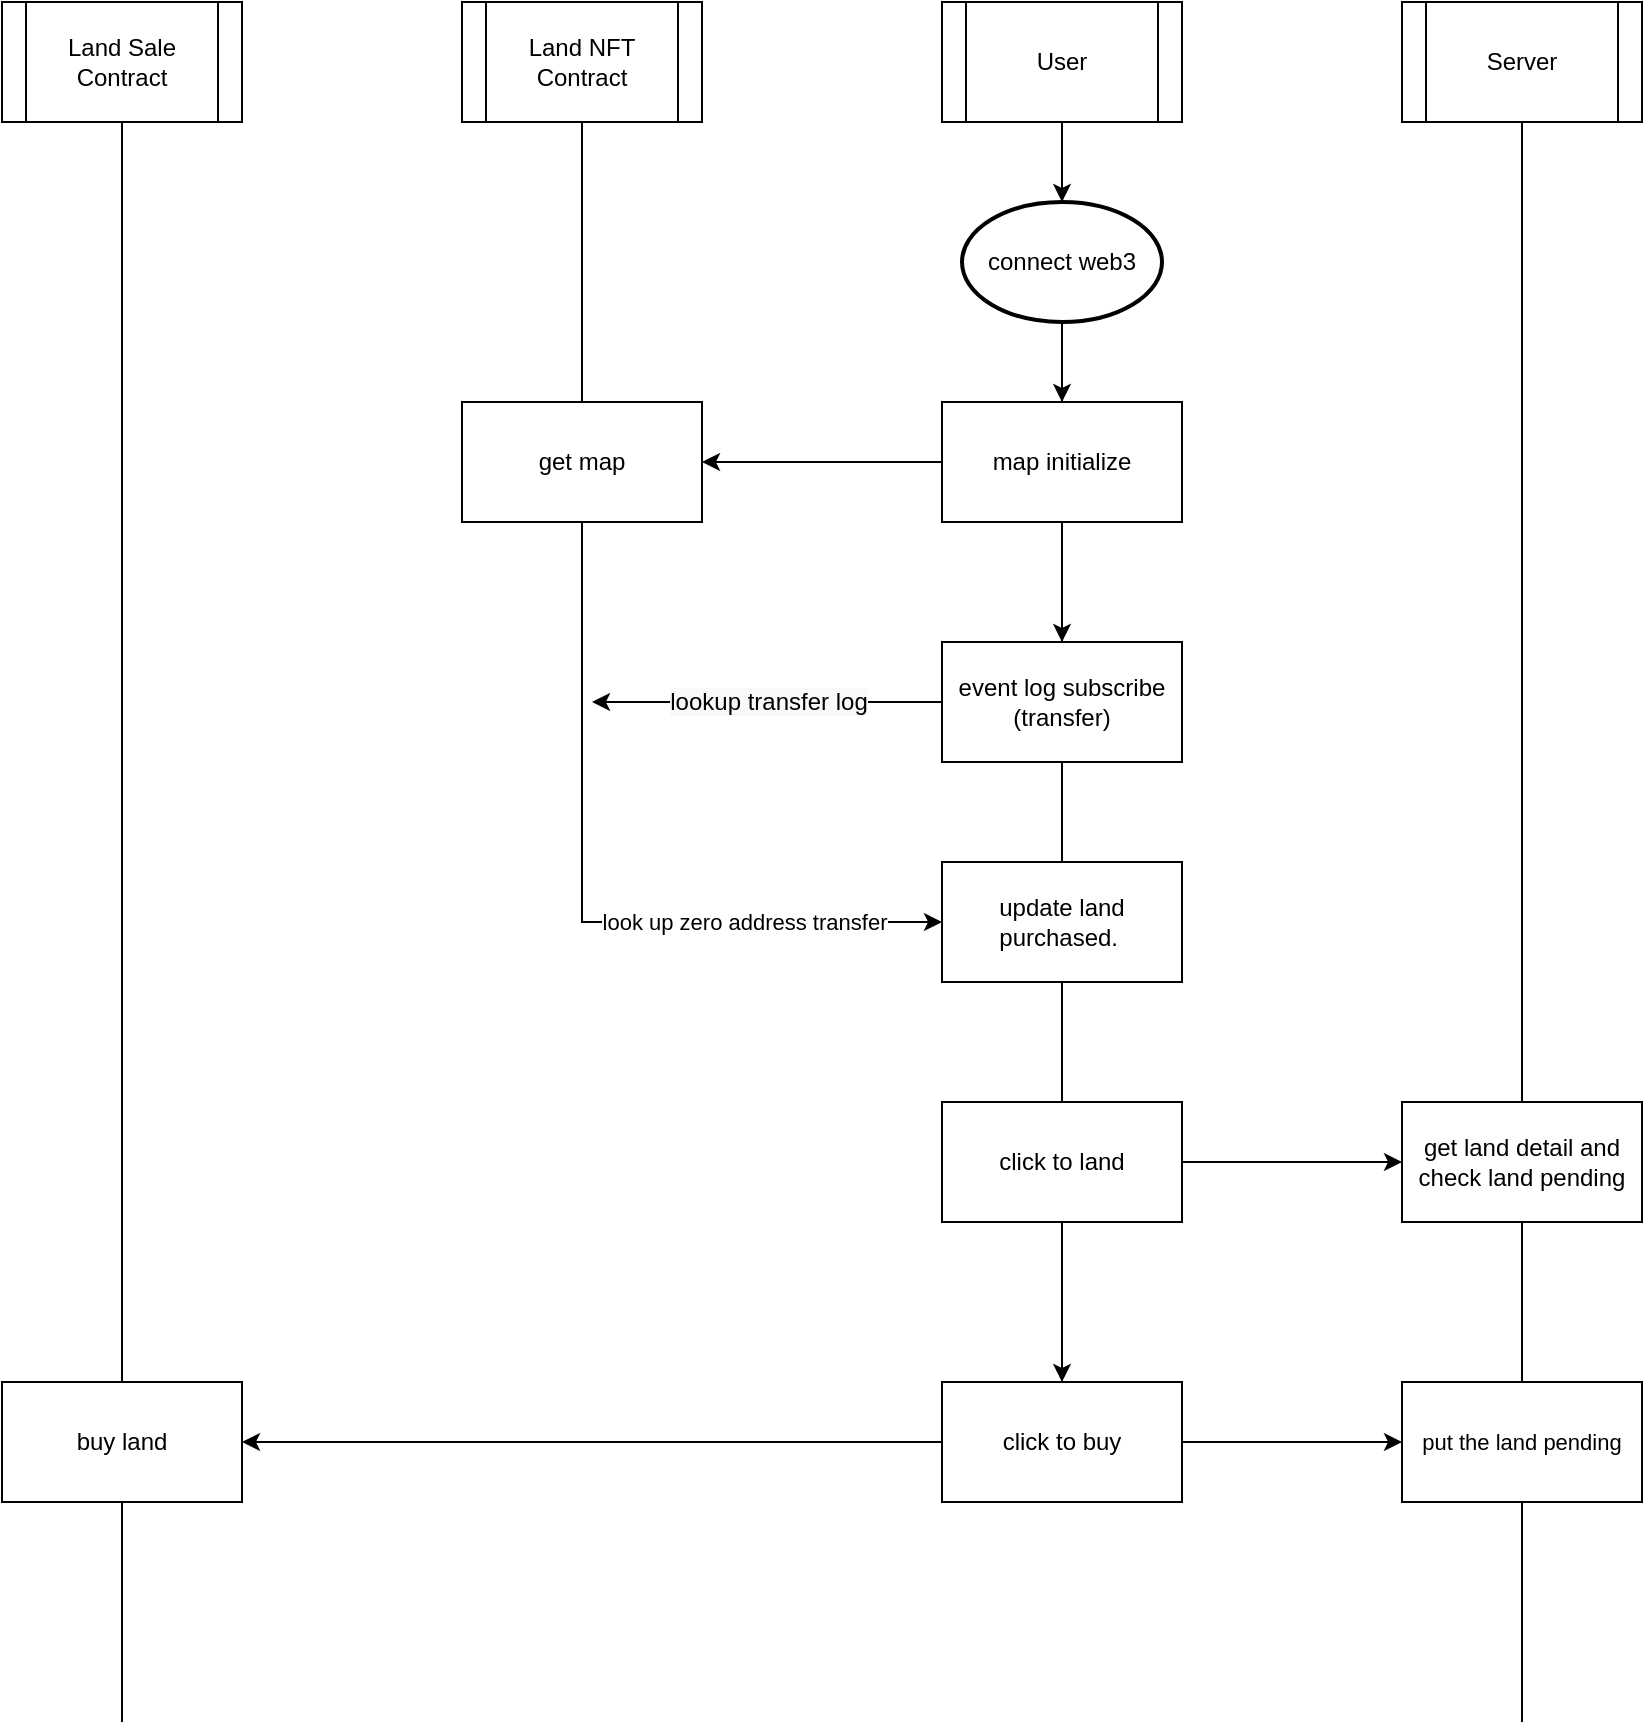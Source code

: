 <mxfile version="20.0.1" type="github">
  <diagram id="L_UoT_DxCkrW-5KhUJgU" name="Page-1">
    <mxGraphModel dx="2037" dy="1099" grid="1" gridSize="10" guides="1" tooltips="1" connect="1" arrows="1" fold="1" page="1" pageScale="1" pageWidth="850" pageHeight="1100" math="0" shadow="0">
      <root>
        <mxCell id="0" />
        <mxCell id="1" parent="0" />
        <mxCell id="pCvEN7_FgobJJsHZdbzq-35" style="edgeStyle=orthogonalEdgeStyle;rounded=0;orthogonalLoop=1;jettySize=auto;html=1;exitX=0.5;exitY=1;exitDx=0;exitDy=0;startArrow=none;startFill=0;endArrow=none;endFill=0;" edge="1" parent="1" source="pCvEN7_FgobJJsHZdbzq-2">
          <mxGeometry relative="1" as="geometry">
            <mxPoint x="305" y="480" as="targetPoint" />
          </mxGeometry>
        </mxCell>
        <mxCell id="pCvEN7_FgobJJsHZdbzq-2" value="Land NFT&lt;br&gt;Contract" style="shape=process;whiteSpace=wrap;html=1;backgroundOutline=1;" vertex="1" parent="1">
          <mxGeometry x="245" y="90" width="120" height="60" as="geometry" />
        </mxCell>
        <mxCell id="pCvEN7_FgobJJsHZdbzq-36" style="edgeStyle=orthogonalEdgeStyle;rounded=0;orthogonalLoop=1;jettySize=auto;html=1;exitX=0.5;exitY=1;exitDx=0;exitDy=0;startArrow=none;startFill=0;endArrow=none;endFill=0;" edge="1" parent="1" source="pCvEN7_FgobJJsHZdbzq-3">
          <mxGeometry relative="1" as="geometry">
            <mxPoint x="775" y="950" as="targetPoint" />
          </mxGeometry>
        </mxCell>
        <mxCell id="pCvEN7_FgobJJsHZdbzq-3" value="Server" style="shape=process;whiteSpace=wrap;html=1;backgroundOutline=1;" vertex="1" parent="1">
          <mxGeometry x="715" y="90" width="120" height="60" as="geometry" />
        </mxCell>
        <mxCell id="pCvEN7_FgobJJsHZdbzq-10" style="edgeStyle=orthogonalEdgeStyle;rounded=0;orthogonalLoop=1;jettySize=auto;html=1;exitX=0.5;exitY=1;exitDx=0;exitDy=0;entryX=0.5;entryY=0;entryDx=0;entryDy=0;entryPerimeter=0;" edge="1" parent="1" source="pCvEN7_FgobJJsHZdbzq-4" target="pCvEN7_FgobJJsHZdbzq-8">
          <mxGeometry relative="1" as="geometry" />
        </mxCell>
        <mxCell id="pCvEN7_FgobJJsHZdbzq-37" style="edgeStyle=orthogonalEdgeStyle;rounded=0;orthogonalLoop=1;jettySize=auto;html=1;exitX=0.5;exitY=1;exitDx=0;exitDy=0;startArrow=none;startFill=0;endArrow=none;endFill=0;entryX=0.5;entryY=0;entryDx=0;entryDy=0;" edge="1" parent="1" source="pCvEN7_FgobJJsHZdbzq-4" target="pCvEN7_FgobJJsHZdbzq-28">
          <mxGeometry relative="1" as="geometry">
            <mxPoint x="545" y="950" as="targetPoint" />
          </mxGeometry>
        </mxCell>
        <mxCell id="pCvEN7_FgobJJsHZdbzq-4" value="User" style="shape=process;whiteSpace=wrap;html=1;backgroundOutline=1;" vertex="1" parent="1">
          <mxGeometry x="485" y="90" width="120" height="60" as="geometry" />
        </mxCell>
        <mxCell id="pCvEN7_FgobJJsHZdbzq-12" style="edgeStyle=orthogonalEdgeStyle;rounded=0;orthogonalLoop=1;jettySize=auto;html=1;exitX=0.5;exitY=1;exitDx=0;exitDy=0;exitPerimeter=0;" edge="1" parent="1" source="pCvEN7_FgobJJsHZdbzq-8" target="pCvEN7_FgobJJsHZdbzq-11">
          <mxGeometry relative="1" as="geometry" />
        </mxCell>
        <mxCell id="pCvEN7_FgobJJsHZdbzq-8" value="connect web3" style="strokeWidth=2;html=1;shape=mxgraph.flowchart.start_1;whiteSpace=wrap;" vertex="1" parent="1">
          <mxGeometry x="495" y="190" width="100" height="60" as="geometry" />
        </mxCell>
        <mxCell id="pCvEN7_FgobJJsHZdbzq-14" style="edgeStyle=orthogonalEdgeStyle;rounded=0;orthogonalLoop=1;jettySize=auto;html=1;exitX=0;exitY=0.5;exitDx=0;exitDy=0;startArrow=none;startFill=0;" edge="1" parent="1" source="pCvEN7_FgobJJsHZdbzq-11" target="pCvEN7_FgobJJsHZdbzq-13">
          <mxGeometry relative="1" as="geometry" />
        </mxCell>
        <mxCell id="pCvEN7_FgobJJsHZdbzq-17" style="edgeStyle=orthogonalEdgeStyle;rounded=0;orthogonalLoop=1;jettySize=auto;html=1;exitX=0.5;exitY=1;exitDx=0;exitDy=0;entryX=0.5;entryY=0;entryDx=0;entryDy=0;startArrow=none;startFill=0;" edge="1" parent="1" source="pCvEN7_FgobJJsHZdbzq-11" target="pCvEN7_FgobJJsHZdbzq-16">
          <mxGeometry relative="1" as="geometry" />
        </mxCell>
        <mxCell id="pCvEN7_FgobJJsHZdbzq-11" value="map initialize" style="rounded=0;whiteSpace=wrap;html=1;" vertex="1" parent="1">
          <mxGeometry x="485" y="290" width="120" height="60" as="geometry" />
        </mxCell>
        <mxCell id="pCvEN7_FgobJJsHZdbzq-13" value="get map" style="rounded=0;whiteSpace=wrap;html=1;" vertex="1" parent="1">
          <mxGeometry x="245" y="290" width="120" height="60" as="geometry" />
        </mxCell>
        <mxCell id="pCvEN7_FgobJJsHZdbzq-19" value="&lt;span style=&quot;font-size: 12px; background-color: rgb(248, 249, 250);&quot;&gt;lookup transfer log&lt;/span&gt;" style="edgeStyle=orthogonalEdgeStyle;rounded=0;orthogonalLoop=1;jettySize=auto;html=1;exitX=0;exitY=0.5;exitDx=0;exitDy=0;startArrow=none;startFill=0;" edge="1" parent="1" source="pCvEN7_FgobJJsHZdbzq-16">
          <mxGeometry relative="1" as="geometry">
            <mxPoint x="310" y="440" as="targetPoint" />
            <Array as="points">
              <mxPoint x="425" y="440" />
              <mxPoint x="425" y="440" />
            </Array>
          </mxGeometry>
        </mxCell>
        <mxCell id="pCvEN7_FgobJJsHZdbzq-16" value="event log subscribe&lt;br&gt;(transfer)" style="rounded=0;whiteSpace=wrap;html=1;" vertex="1" parent="1">
          <mxGeometry x="485" y="410" width="120" height="60" as="geometry" />
        </mxCell>
        <mxCell id="pCvEN7_FgobJJsHZdbzq-21" style="edgeStyle=orthogonalEdgeStyle;rounded=0;orthogonalLoop=1;jettySize=auto;html=1;exitX=0.5;exitY=1;exitDx=0;exitDy=0;entryX=0;entryY=0.5;entryDx=0;entryDy=0;startArrow=none;startFill=0;" edge="1" parent="1" target="pCvEN7_FgobJJsHZdbzq-20">
          <mxGeometry relative="1" as="geometry">
            <mxPoint x="305" y="470" as="sourcePoint" />
            <Array as="points">
              <mxPoint x="305" y="550" />
            </Array>
          </mxGeometry>
        </mxCell>
        <mxCell id="pCvEN7_FgobJJsHZdbzq-23" value="look up zero address transfer" style="edgeLabel;html=1;align=center;verticalAlign=middle;resizable=0;points=[];" vertex="1" connectable="0" parent="pCvEN7_FgobJJsHZdbzq-21">
          <mxGeometry x="0.102" relative="1" as="geometry">
            <mxPoint x="17" as="offset" />
          </mxGeometry>
        </mxCell>
        <mxCell id="pCvEN7_FgobJJsHZdbzq-20" value="update land purchased.&amp;nbsp;" style="rounded=0;whiteSpace=wrap;html=1;" vertex="1" parent="1">
          <mxGeometry x="485" y="520" width="120" height="60" as="geometry" />
        </mxCell>
        <mxCell id="pCvEN7_FgobJJsHZdbzq-27" style="edgeStyle=orthogonalEdgeStyle;rounded=0;orthogonalLoop=1;jettySize=auto;html=1;exitX=1;exitY=0.5;exitDx=0;exitDy=0;entryX=0;entryY=0.5;entryDx=0;entryDy=0;startArrow=none;startFill=0;" edge="1" parent="1" source="pCvEN7_FgobJJsHZdbzq-24" target="pCvEN7_FgobJJsHZdbzq-26">
          <mxGeometry relative="1" as="geometry" />
        </mxCell>
        <mxCell id="pCvEN7_FgobJJsHZdbzq-29" style="edgeStyle=orthogonalEdgeStyle;rounded=0;orthogonalLoop=1;jettySize=auto;html=1;exitX=0.5;exitY=1;exitDx=0;exitDy=0;startArrow=none;startFill=0;" edge="1" parent="1" source="pCvEN7_FgobJJsHZdbzq-24" target="pCvEN7_FgobJJsHZdbzq-28">
          <mxGeometry relative="1" as="geometry" />
        </mxCell>
        <mxCell id="pCvEN7_FgobJJsHZdbzq-24" value="click to land" style="rounded=0;whiteSpace=wrap;html=1;" vertex="1" parent="1">
          <mxGeometry x="485" y="640" width="120" height="60" as="geometry" />
        </mxCell>
        <mxCell id="pCvEN7_FgobJJsHZdbzq-26" value="get land detail and check land pending" style="rounded=0;whiteSpace=wrap;html=1;" vertex="1" parent="1">
          <mxGeometry x="715" y="640" width="120" height="60" as="geometry" />
        </mxCell>
        <mxCell id="pCvEN7_FgobJJsHZdbzq-32" style="edgeStyle=orthogonalEdgeStyle;rounded=0;orthogonalLoop=1;jettySize=auto;html=1;exitX=0;exitY=0.5;exitDx=0;exitDy=0;entryX=1;entryY=0.5;entryDx=0;entryDy=0;startArrow=none;startFill=0;" edge="1" parent="1" source="pCvEN7_FgobJJsHZdbzq-28" target="pCvEN7_FgobJJsHZdbzq-31">
          <mxGeometry relative="1" as="geometry" />
        </mxCell>
        <mxCell id="pCvEN7_FgobJJsHZdbzq-44" value="" style="edgeStyle=orthogonalEdgeStyle;rounded=0;orthogonalLoop=1;jettySize=auto;html=1;exitX=1;exitY=0.5;exitDx=0;exitDy=0;startArrow=none;startFill=0;endArrow=classic;endFill=1;fontSize=10;" edge="1" parent="1" source="pCvEN7_FgobJJsHZdbzq-28" target="pCvEN7_FgobJJsHZdbzq-43">
          <mxGeometry relative="1" as="geometry" />
        </mxCell>
        <mxCell id="pCvEN7_FgobJJsHZdbzq-28" value="click to buy" style="rounded=0;whiteSpace=wrap;html=1;" vertex="1" parent="1">
          <mxGeometry x="485" y="780" width="120" height="60" as="geometry" />
        </mxCell>
        <mxCell id="pCvEN7_FgobJJsHZdbzq-34" style="edgeStyle=orthogonalEdgeStyle;rounded=0;orthogonalLoop=1;jettySize=auto;html=1;exitX=0.5;exitY=1;exitDx=0;exitDy=0;startArrow=none;startFill=0;endArrow=none;endFill=0;" edge="1" parent="1" source="pCvEN7_FgobJJsHZdbzq-33">
          <mxGeometry relative="1" as="geometry">
            <mxPoint x="75" y="950" as="targetPoint" />
          </mxGeometry>
        </mxCell>
        <mxCell id="pCvEN7_FgobJJsHZdbzq-33" value="Land Sale&lt;br&gt;Contract" style="shape=process;whiteSpace=wrap;html=1;backgroundOutline=1;" vertex="1" parent="1">
          <mxGeometry x="15" y="90" width="120" height="60" as="geometry" />
        </mxCell>
        <mxCell id="pCvEN7_FgobJJsHZdbzq-31" value="buy land" style="rounded=0;whiteSpace=wrap;html=1;" vertex="1" parent="1">
          <mxGeometry x="15" y="780" width="120" height="60" as="geometry" />
        </mxCell>
        <mxCell id="pCvEN7_FgobJJsHZdbzq-43" value="&lt;span style=&quot;background-color: rgb(255, 255, 255);&quot;&gt;&lt;font style=&quot;font-size: 11px;&quot;&gt;put the land pending&lt;/font&gt;&lt;/span&gt;" style="rounded=0;whiteSpace=wrap;html=1;" vertex="1" parent="1">
          <mxGeometry x="715" y="780" width="120" height="60" as="geometry" />
        </mxCell>
      </root>
    </mxGraphModel>
  </diagram>
</mxfile>
